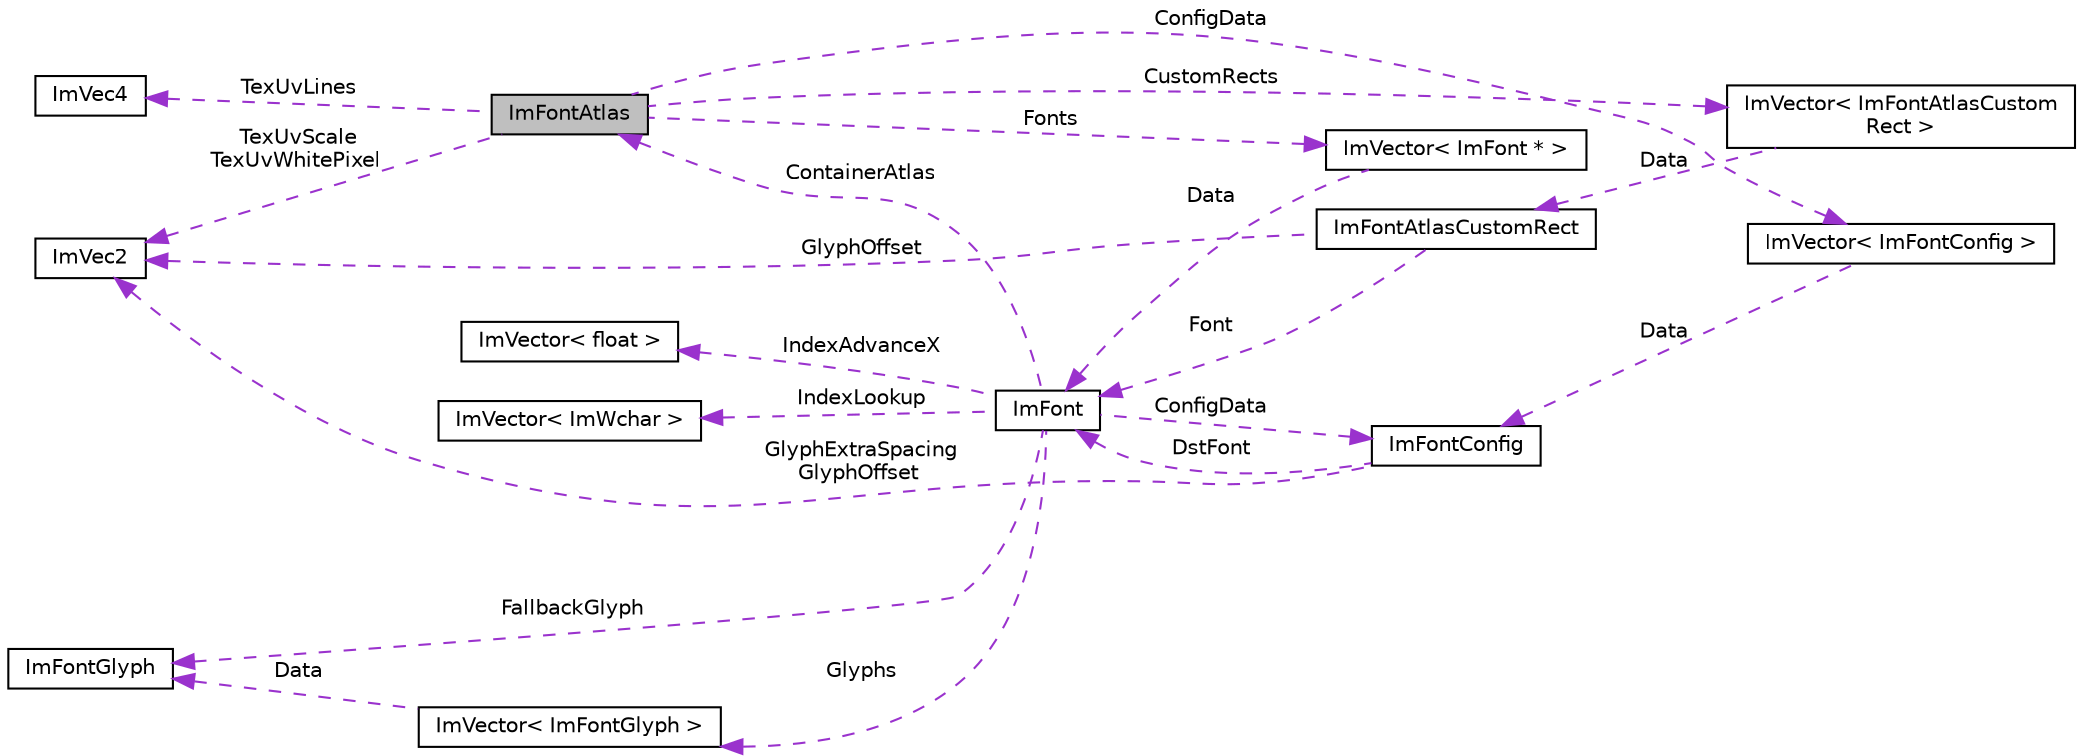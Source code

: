 digraph "ImFontAtlas"
{
 // LATEX_PDF_SIZE
  edge [fontname="Helvetica",fontsize="10",labelfontname="Helvetica",labelfontsize="10"];
  node [fontname="Helvetica",fontsize="10",shape=record];
  rankdir="LR";
  Node1 [label="ImFontAtlas",height=0.2,width=0.4,color="black", fillcolor="grey75", style="filled", fontcolor="black",tooltip=" "];
  Node2 -> Node1 [dir="back",color="darkorchid3",fontsize="10",style="dashed",label=" TexUvScale\nTexUvWhitePixel" ,fontname="Helvetica"];
  Node2 [label="ImVec2",height=0.2,width=0.4,color="black", fillcolor="white", style="filled",URL="$struct_im_vec2.html",tooltip=" "];
  Node3 -> Node1 [dir="back",color="darkorchid3",fontsize="10",style="dashed",label=" Fonts" ,fontname="Helvetica"];
  Node3 [label="ImVector\< ImFont * \>",height=0.2,width=0.4,color="black", fillcolor="white", style="filled",URL="$struct_im_vector.html",tooltip=" "];
  Node4 -> Node3 [dir="back",color="darkorchid3",fontsize="10",style="dashed",label=" Data" ,fontname="Helvetica"];
  Node4 [label="ImFont",height=0.2,width=0.4,color="black", fillcolor="white", style="filled",URL="$struct_im_font.html",tooltip=" "];
  Node5 -> Node4 [dir="back",color="darkorchid3",fontsize="10",style="dashed",label=" IndexAdvanceX" ,fontname="Helvetica"];
  Node5 [label="ImVector\< float \>",height=0.2,width=0.4,color="black", fillcolor="white", style="filled",URL="$struct_im_vector.html",tooltip=" "];
  Node6 -> Node4 [dir="back",color="darkorchid3",fontsize="10",style="dashed",label=" IndexLookup" ,fontname="Helvetica"];
  Node6 [label="ImVector\< ImWchar \>",height=0.2,width=0.4,color="black", fillcolor="white", style="filled",URL="$struct_im_vector.html",tooltip=" "];
  Node7 -> Node4 [dir="back",color="darkorchid3",fontsize="10",style="dashed",label=" Glyphs" ,fontname="Helvetica"];
  Node7 [label="ImVector\< ImFontGlyph \>",height=0.2,width=0.4,color="black", fillcolor="white", style="filled",URL="$struct_im_vector.html",tooltip=" "];
  Node8 -> Node7 [dir="back",color="darkorchid3",fontsize="10",style="dashed",label=" Data" ,fontname="Helvetica"];
  Node8 [label="ImFontGlyph",height=0.2,width=0.4,color="black", fillcolor="white", style="filled",URL="$struct_im_font_glyph.html",tooltip=" "];
  Node8 -> Node4 [dir="back",color="darkorchid3",fontsize="10",style="dashed",label=" FallbackGlyph" ,fontname="Helvetica"];
  Node1 -> Node4 [dir="back",color="darkorchid3",fontsize="10",style="dashed",label=" ContainerAtlas" ,fontname="Helvetica"];
  Node9 -> Node4 [dir="back",color="darkorchid3",fontsize="10",style="dashed",label=" ConfigData" ,fontname="Helvetica"];
  Node9 [label="ImFontConfig",height=0.2,width=0.4,color="black", fillcolor="white", style="filled",URL="$struct_im_font_config.html",tooltip=" "];
  Node2 -> Node9 [dir="back",color="darkorchid3",fontsize="10",style="dashed",label=" GlyphExtraSpacing\nGlyphOffset" ,fontname="Helvetica"];
  Node4 -> Node9 [dir="back",color="darkorchid3",fontsize="10",style="dashed",label=" DstFont" ,fontname="Helvetica"];
  Node10 -> Node1 [dir="back",color="darkorchid3",fontsize="10",style="dashed",label=" CustomRects" ,fontname="Helvetica"];
  Node10 [label="ImVector\< ImFontAtlasCustom\lRect \>",height=0.2,width=0.4,color="black", fillcolor="white", style="filled",URL="$struct_im_vector.html",tooltip=" "];
  Node11 -> Node10 [dir="back",color="darkorchid3",fontsize="10",style="dashed",label=" Data" ,fontname="Helvetica"];
  Node11 [label="ImFontAtlasCustomRect",height=0.2,width=0.4,color="black", fillcolor="white", style="filled",URL="$struct_im_font_atlas_custom_rect.html",tooltip=" "];
  Node2 -> Node11 [dir="back",color="darkorchid3",fontsize="10",style="dashed",label=" GlyphOffset" ,fontname="Helvetica"];
  Node4 -> Node11 [dir="back",color="darkorchid3",fontsize="10",style="dashed",label=" Font" ,fontname="Helvetica"];
  Node12 -> Node1 [dir="back",color="darkorchid3",fontsize="10",style="dashed",label=" ConfigData" ,fontname="Helvetica"];
  Node12 [label="ImVector\< ImFontConfig \>",height=0.2,width=0.4,color="black", fillcolor="white", style="filled",URL="$struct_im_vector.html",tooltip=" "];
  Node9 -> Node12 [dir="back",color="darkorchid3",fontsize="10",style="dashed",label=" Data" ,fontname="Helvetica"];
  Node13 -> Node1 [dir="back",color="darkorchid3",fontsize="10",style="dashed",label=" TexUvLines" ,fontname="Helvetica"];
  Node13 [label="ImVec4",height=0.2,width=0.4,color="black", fillcolor="white", style="filled",URL="$struct_im_vec4.html",tooltip=" "];
}
